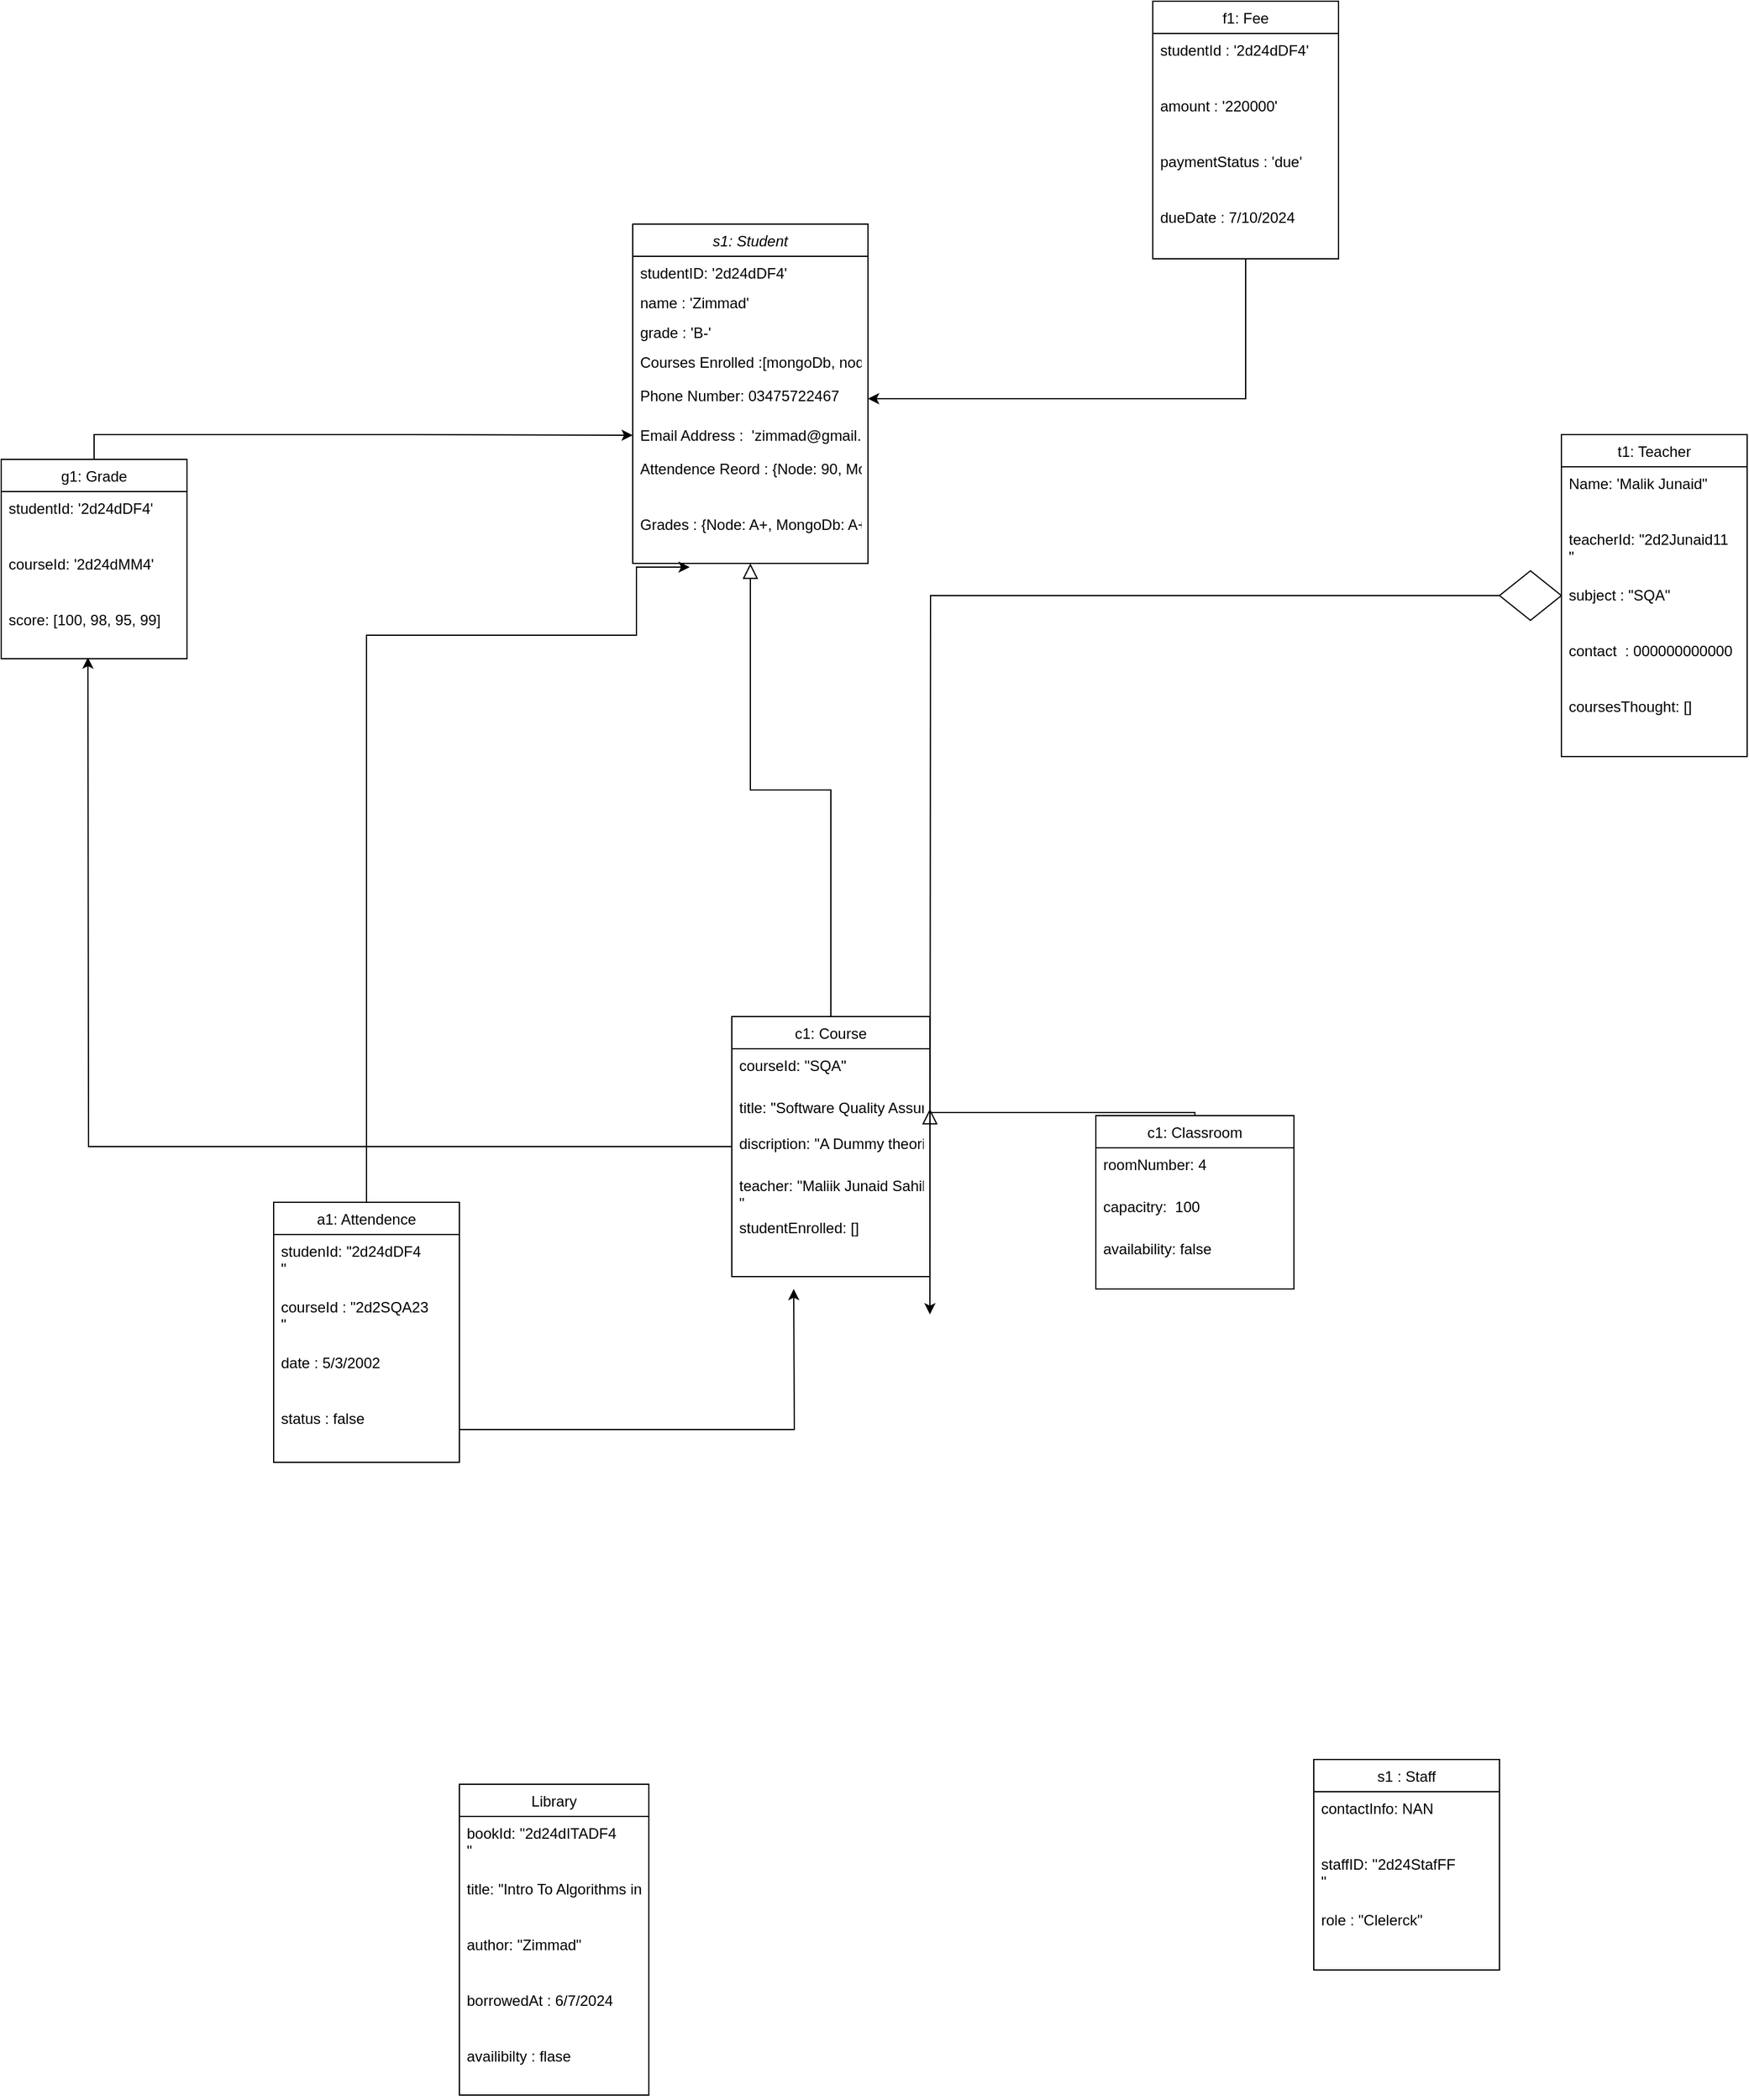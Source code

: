 <mxfile>
    <diagram id="C5RBs43oDa-KdzZeNtuy" name="Page-1">
        <mxGraphModel dx="1914" dy="1924" grid="1" gridSize="10" guides="1" tooltips="1" connect="1" arrows="1" fold="1" page="1" pageScale="1" pageWidth="827" pageHeight="1169" math="0" shadow="0">
            <root>
                <mxCell id="WIyWlLk6GJQsqaUBKTNV-0"/>
                <mxCell id="WIyWlLk6GJQsqaUBKTNV-1" parent="WIyWlLk6GJQsqaUBKTNV-0"/>
                <mxCell id="zkfFHV4jXpPFQw0GAbJ--0" value="s1: Student" style="swimlane;fontStyle=2;align=center;verticalAlign=top;childLayout=stackLayout;horizontal=1;startSize=26;horizontalStack=0;resizeParent=1;resizeLast=0;collapsible=1;marginBottom=0;rounded=0;shadow=0;strokeWidth=1;" parent="WIyWlLk6GJQsqaUBKTNV-1" vertex="1">
                    <mxGeometry x="40" y="60" width="190" height="274" as="geometry">
                        <mxRectangle x="230" y="140" width="160" height="26" as="alternateBounds"/>
                    </mxGeometry>
                </mxCell>
                <mxCell id="zkfFHV4jXpPFQw0GAbJ--1" value="studentID: '2d24dDF4'" style="text;align=left;verticalAlign=top;spacingLeft=4;spacingRight=4;overflow=hidden;rotatable=0;points=[[0,0.5],[1,0.5]];portConstraint=eastwest;" parent="zkfFHV4jXpPFQw0GAbJ--0" vertex="1">
                    <mxGeometry y="26" width="190" height="24" as="geometry"/>
                </mxCell>
                <mxCell id="I5NfdiN6lvFIo6ACq2IE-95" value="name : 'Zimmad'" style="text;align=left;verticalAlign=top;spacingLeft=4;spacingRight=4;overflow=hidden;rotatable=0;points=[[0,0.5],[1,0.5]];portConstraint=eastwest;" parent="zkfFHV4jXpPFQw0GAbJ--0" vertex="1">
                    <mxGeometry y="50" width="190" height="24" as="geometry"/>
                </mxCell>
                <mxCell id="I5NfdiN6lvFIo6ACq2IE-96" value="grade : 'B-'" style="text;align=left;verticalAlign=top;spacingLeft=4;spacingRight=4;overflow=hidden;rotatable=0;points=[[0,0.5],[1,0.5]];portConstraint=eastwest;" parent="zkfFHV4jXpPFQw0GAbJ--0" vertex="1">
                    <mxGeometry y="74" width="190" height="24" as="geometry"/>
                </mxCell>
                <mxCell id="I5NfdiN6lvFIo6ACq2IE-97" value="Courses Enrolled :[mongoDb, node.]  &#10;" style="text;align=left;verticalAlign=top;spacingLeft=4;spacingRight=4;overflow=hidden;rotatable=0;points=[[0,0.5],[1,0.5]];portConstraint=eastwest;rounded=0;shadow=0;html=0;" parent="zkfFHV4jXpPFQw0GAbJ--0" vertex="1">
                    <mxGeometry y="98" width="190" height="27" as="geometry"/>
                </mxCell>
                <mxCell id="zkfFHV4jXpPFQw0GAbJ--2" value="Phone Number: 03475722467" style="text;align=left;verticalAlign=top;spacingLeft=4;spacingRight=4;overflow=hidden;rotatable=0;points=[[0,0.5],[1,0.5]];portConstraint=eastwest;rounded=0;shadow=0;html=0;" parent="zkfFHV4jXpPFQw0GAbJ--0" vertex="1">
                    <mxGeometry y="125" width="190" height="32" as="geometry"/>
                </mxCell>
                <mxCell id="zkfFHV4jXpPFQw0GAbJ--3" value="Email Address :  'zimmad@gmail.com'&#10;" style="text;align=left;verticalAlign=top;spacingLeft=4;spacingRight=4;overflow=hidden;rotatable=0;points=[[0,0.5],[1,0.5]];portConstraint=eastwest;rounded=0;shadow=0;html=0;" parent="zkfFHV4jXpPFQw0GAbJ--0" vertex="1">
                    <mxGeometry y="157" width="190" height="27" as="geometry"/>
                </mxCell>
                <mxCell id="I5NfdiN6lvFIo6ACq2IE-3" value="Attendence Reord : {Node: 90, MongoDb:100}" style="text;align=left;verticalAlign=top;spacingLeft=4;spacingRight=4;overflow=hidden;rotatable=0;points=[[0,0.5],[1,0.5]];portConstraint=eastwest;rounded=0;shadow=0;html=0;" parent="zkfFHV4jXpPFQw0GAbJ--0" vertex="1">
                    <mxGeometry y="184" width="190" height="45" as="geometry"/>
                </mxCell>
                <mxCell id="I5NfdiN6lvFIo6ACq2IE-4" value="Grades : {Node: A+, MongoDb: A+}" style="text;align=left;verticalAlign=top;spacingLeft=4;spacingRight=4;overflow=hidden;rotatable=0;points=[[0,0.5],[1,0.5]];portConstraint=eastwest;rounded=0;shadow=0;html=0;" parent="zkfFHV4jXpPFQw0GAbJ--0" vertex="1">
                    <mxGeometry y="229" width="190" height="45" as="geometry"/>
                </mxCell>
                <mxCell id="I5NfdiN6lvFIo6ACq2IE-91" style="edgeStyle=orthogonalEdgeStyle;rounded=0;orthogonalLoop=1;jettySize=auto;html=1;" parent="WIyWlLk6GJQsqaUBKTNV-1" source="zkfFHV4jXpPFQw0GAbJ--6" edge="1">
                    <mxGeometry relative="1" as="geometry">
                        <mxPoint x="-400" y="410" as="targetPoint"/>
                    </mxGeometry>
                </mxCell>
                <mxCell id="zkfFHV4jXpPFQw0GAbJ--6" value="c1: Course" style="swimlane;fontStyle=0;align=center;verticalAlign=top;childLayout=stackLayout;horizontal=1;startSize=26;horizontalStack=0;resizeParent=1;resizeLast=0;collapsible=1;marginBottom=0;rounded=0;shadow=0;strokeWidth=1;" parent="WIyWlLk6GJQsqaUBKTNV-1" vertex="1">
                    <mxGeometry x="120" y="700" width="160" height="210" as="geometry">
                        <mxRectangle x="130" y="380" width="160" height="26" as="alternateBounds"/>
                    </mxGeometry>
                </mxCell>
                <mxCell id="zkfFHV4jXpPFQw0GAbJ--7" value="courseId: &quot;SQA&quot;" style="text;align=left;verticalAlign=top;spacingLeft=4;spacingRight=4;overflow=hidden;rotatable=0;points=[[0,0.5],[1,0.5]];portConstraint=eastwest;" parent="zkfFHV4jXpPFQw0GAbJ--6" vertex="1">
                    <mxGeometry y="26" width="160" height="34" as="geometry"/>
                </mxCell>
                <mxCell id="zkfFHV4jXpPFQw0GAbJ--8" value="title: &quot;Software Quality Assurance'" style="text;align=left;verticalAlign=top;spacingLeft=4;spacingRight=4;overflow=hidden;rotatable=0;points=[[0,0.5],[1,0.5]];portConstraint=eastwest;rounded=0;shadow=0;html=0;" parent="zkfFHV4jXpPFQw0GAbJ--6" vertex="1">
                    <mxGeometry y="60" width="160" height="29" as="geometry"/>
                </mxCell>
                <mxCell id="I5NfdiN6lvFIo6ACq2IE-102" value="discription: &quot;A Dummy theoritical course &quot;" style="text;align=left;verticalAlign=top;spacingLeft=4;spacingRight=4;overflow=hidden;rotatable=0;points=[[0,0.5],[1,0.5]];portConstraint=eastwest;" parent="zkfFHV4jXpPFQw0GAbJ--6" vertex="1">
                    <mxGeometry y="89" width="160" height="34" as="geometry"/>
                </mxCell>
                <mxCell id="I5NfdiN6lvFIo6ACq2IE-104" value="teacher: &quot;Maliik Junaid Sahib&quot;&#10;&quot;" style="text;align=left;verticalAlign=top;spacingLeft=4;spacingRight=4;overflow=hidden;rotatable=0;points=[[0,0.5],[1,0.5]];portConstraint=eastwest;" parent="zkfFHV4jXpPFQw0GAbJ--6" vertex="1">
                    <mxGeometry y="123" width="160" height="34" as="geometry"/>
                </mxCell>
                <mxCell id="I5NfdiN6lvFIo6ACq2IE-105" value="studentEnrolled: []" style="text;align=left;verticalAlign=top;spacingLeft=4;spacingRight=4;overflow=hidden;rotatable=0;points=[[0,0.5],[1,0.5]];portConstraint=eastwest;" parent="zkfFHV4jXpPFQw0GAbJ--6" vertex="1">
                    <mxGeometry y="157" width="160" height="34" as="geometry"/>
                </mxCell>
                <mxCell id="zkfFHV4jXpPFQw0GAbJ--12" value="" style="endArrow=block;endSize=10;endFill=0;shadow=0;strokeWidth=1;rounded=0;edgeStyle=elbowEdgeStyle;elbow=vertical;" parent="WIyWlLk6GJQsqaUBKTNV-1" source="zkfFHV4jXpPFQw0GAbJ--6" target="zkfFHV4jXpPFQw0GAbJ--0" edge="1">
                    <mxGeometry width="160" relative="1" as="geometry">
                        <mxPoint x="230" y="324" as="sourcePoint"/>
                        <mxPoint x="230" y="324" as="targetPoint"/>
                    </mxGeometry>
                </mxCell>
                <mxCell id="zkfFHV4jXpPFQw0GAbJ--13" value="c1: Classroom" style="swimlane;fontStyle=0;align=center;verticalAlign=top;childLayout=stackLayout;horizontal=1;startSize=26;horizontalStack=0;resizeParent=1;resizeLast=0;collapsible=1;marginBottom=0;rounded=0;shadow=0;strokeWidth=1;" parent="WIyWlLk6GJQsqaUBKTNV-1" vertex="1">
                    <mxGeometry x="414" y="780" width="160" height="140" as="geometry">
                        <mxRectangle x="340" y="380" width="170" height="26" as="alternateBounds"/>
                    </mxGeometry>
                </mxCell>
                <mxCell id="zkfFHV4jXpPFQw0GAbJ--14" value="roomNumber: 4" style="text;align=left;verticalAlign=top;spacingLeft=4;spacingRight=4;overflow=hidden;rotatable=0;points=[[0,0.5],[1,0.5]];portConstraint=eastwest;" parent="zkfFHV4jXpPFQw0GAbJ--13" vertex="1">
                    <mxGeometry y="26" width="160" height="34" as="geometry"/>
                </mxCell>
                <mxCell id="I5NfdiN6lvFIo6ACq2IE-108" value="capacitry:  100" style="text;align=left;verticalAlign=top;spacingLeft=4;spacingRight=4;overflow=hidden;rotatable=0;points=[[0,0.5],[1,0.5]];portConstraint=eastwest;" parent="zkfFHV4jXpPFQw0GAbJ--13" vertex="1">
                    <mxGeometry y="60" width="160" height="34" as="geometry"/>
                </mxCell>
                <mxCell id="I5NfdiN6lvFIo6ACq2IE-109" value="availability: false" style="text;align=left;verticalAlign=top;spacingLeft=4;spacingRight=4;overflow=hidden;rotatable=0;points=[[0,0.5],[1,0.5]];portConstraint=eastwest;" parent="zkfFHV4jXpPFQw0GAbJ--13" vertex="1">
                    <mxGeometry y="94" width="160" height="34" as="geometry"/>
                </mxCell>
                <mxCell id="zkfFHV4jXpPFQw0GAbJ--16" value="" style="endArrow=block;endSize=10;endFill=0;shadow=0;strokeWidth=1;rounded=0;edgeStyle=elbowEdgeStyle;elbow=vertical;entryX=1;entryY=0.5;entryDx=0;entryDy=0;" parent="WIyWlLk6GJQsqaUBKTNV-1" source="zkfFHV4jXpPFQw0GAbJ--13" target="zkfFHV4jXpPFQw0GAbJ--8" edge="1">
                    <mxGeometry width="160" relative="1" as="geometry">
                        <mxPoint x="240" y="494" as="sourcePoint"/>
                        <mxPoint x="340" y="392" as="targetPoint"/>
                    </mxGeometry>
                </mxCell>
                <mxCell id="I5NfdiN6lvFIo6ACq2IE-82" style="edgeStyle=orthogonalEdgeStyle;rounded=0;orthogonalLoop=1;jettySize=auto;html=1;startArrow=none;" parent="WIyWlLk6GJQsqaUBKTNV-1" source="2" edge="1">
                    <mxGeometry relative="1" as="geometry">
                        <mxPoint x="280" y="940.5" as="targetPoint"/>
                    </mxGeometry>
                </mxCell>
                <mxCell id="zkfFHV4jXpPFQw0GAbJ--17" value="t1: Teacher" style="swimlane;fontStyle=0;align=center;verticalAlign=top;childLayout=stackLayout;horizontal=1;startSize=26;horizontalStack=0;resizeParent=1;resizeLast=0;collapsible=1;marginBottom=0;rounded=0;shadow=0;strokeWidth=1;" parent="WIyWlLk6GJQsqaUBKTNV-1" vertex="1">
                    <mxGeometry x="790" y="230" width="150" height="260" as="geometry">
                        <mxRectangle x="550" y="140" width="160" height="26" as="alternateBounds"/>
                    </mxGeometry>
                </mxCell>
                <mxCell id="zkfFHV4jXpPFQw0GAbJ--18" value="Name: 'Malik Junaid&quot;" style="text;align=left;verticalAlign=top;spacingLeft=4;spacingRight=4;overflow=hidden;rotatable=0;points=[[0,0.5],[1,0.5]];portConstraint=eastwest;" parent="zkfFHV4jXpPFQw0GAbJ--17" vertex="1">
                    <mxGeometry y="26" width="150" height="45" as="geometry"/>
                </mxCell>
                <mxCell id="zkfFHV4jXpPFQw0GAbJ--19" value="teacherId: &quot;2d2Junaid11&#10;&quot;" style="text;align=left;verticalAlign=top;spacingLeft=4;spacingRight=4;overflow=hidden;rotatable=0;points=[[0,0.5],[1,0.5]];portConstraint=eastwest;rounded=0;shadow=0;html=0;" parent="zkfFHV4jXpPFQw0GAbJ--17" vertex="1">
                    <mxGeometry y="71" width="150" height="45" as="geometry"/>
                </mxCell>
                <mxCell id="zkfFHV4jXpPFQw0GAbJ--20" value="subject : &quot;SQA&quot;" style="text;align=left;verticalAlign=top;spacingLeft=4;spacingRight=4;overflow=hidden;rotatable=0;points=[[0,0.5],[1,0.5]];portConstraint=eastwest;rounded=0;shadow=0;html=0;" parent="zkfFHV4jXpPFQw0GAbJ--17" vertex="1">
                    <mxGeometry y="116" width="150" height="45" as="geometry"/>
                </mxCell>
                <mxCell id="zkfFHV4jXpPFQw0GAbJ--21" value="contact  : 000000000000" style="text;align=left;verticalAlign=top;spacingLeft=4;spacingRight=4;overflow=hidden;rotatable=0;points=[[0,0.5],[1,0.5]];portConstraint=eastwest;rounded=0;shadow=0;html=0;" parent="zkfFHV4jXpPFQw0GAbJ--17" vertex="1">
                    <mxGeometry y="161" width="150" height="45" as="geometry"/>
                </mxCell>
                <mxCell id="zkfFHV4jXpPFQw0GAbJ--22" value="coursesThought: []" style="text;align=left;verticalAlign=top;spacingLeft=4;spacingRight=4;overflow=hidden;rotatable=0;points=[[0,0.5],[1,0.5]];portConstraint=eastwest;rounded=0;shadow=0;html=0;" parent="zkfFHV4jXpPFQw0GAbJ--17" vertex="1">
                    <mxGeometry y="206" width="150" height="45" as="geometry"/>
                </mxCell>
                <mxCell id="I5NfdiN6lvFIo6ACq2IE-75" style="edgeStyle=orthogonalEdgeStyle;rounded=0;orthogonalLoop=1;jettySize=auto;html=1;" parent="WIyWlLk6GJQsqaUBKTNV-1" source="I5NfdiN6lvFIo6ACq2IE-20" target="zkfFHV4jXpPFQw0GAbJ--3" edge="1">
                    <mxGeometry relative="1" as="geometry"/>
                </mxCell>
                <mxCell id="I5NfdiN6lvFIo6ACq2IE-20" value="g1: Grade" style="swimlane;fontStyle=0;align=center;verticalAlign=top;childLayout=stackLayout;horizontal=1;startSize=26;horizontalStack=0;resizeParent=1;resizeLast=0;collapsible=1;marginBottom=0;rounded=0;shadow=0;strokeWidth=1;" parent="WIyWlLk6GJQsqaUBKTNV-1" vertex="1">
                    <mxGeometry x="-470" y="250" width="150" height="161" as="geometry">
                        <mxRectangle x="550" y="140" width="160" height="26" as="alternateBounds"/>
                    </mxGeometry>
                </mxCell>
                <mxCell id="I5NfdiN6lvFIo6ACq2IE-21" value="studentId: '2d24dDF4'" style="text;align=left;verticalAlign=top;spacingLeft=4;spacingRight=4;overflow=hidden;rotatable=0;points=[[0,0.5],[1,0.5]];portConstraint=eastwest;" parent="I5NfdiN6lvFIo6ACq2IE-20" vertex="1">
                    <mxGeometry y="26" width="150" height="45" as="geometry"/>
                </mxCell>
                <mxCell id="I5NfdiN6lvFIo6ACq2IE-22" value="courseId: '2d24dMM4'" style="text;align=left;verticalAlign=top;spacingLeft=4;spacingRight=4;overflow=hidden;rotatable=0;points=[[0,0.5],[1,0.5]];portConstraint=eastwest;rounded=0;shadow=0;html=0;" parent="I5NfdiN6lvFIo6ACq2IE-20" vertex="1">
                    <mxGeometry y="71" width="150" height="45" as="geometry"/>
                </mxCell>
                <mxCell id="I5NfdiN6lvFIo6ACq2IE-23" value="score: [100, 98, 95, 99]" style="text;align=left;verticalAlign=top;spacingLeft=4;spacingRight=4;overflow=hidden;rotatable=0;points=[[0,0.5],[1,0.5]];portConstraint=eastwest;rounded=0;shadow=0;html=0;" parent="I5NfdiN6lvFIo6ACq2IE-20" vertex="1">
                    <mxGeometry y="116" width="150" height="45" as="geometry"/>
                </mxCell>
                <mxCell id="I5NfdiN6lvFIo6ACq2IE-70" style="edgeStyle=orthogonalEdgeStyle;rounded=0;orthogonalLoop=1;jettySize=auto;html=1;entryX=0.242;entryY=1.067;entryDx=0;entryDy=0;entryPerimeter=0;" parent="WIyWlLk6GJQsqaUBKTNV-1" source="I5NfdiN6lvFIo6ACq2IE-29" target="I5NfdiN6lvFIo6ACq2IE-4" edge="1">
                    <mxGeometry relative="1" as="geometry">
                        <Array as="points">
                            <mxPoint x="-175" y="392"/>
                            <mxPoint x="43" y="392"/>
                            <mxPoint x="43" y="337"/>
                        </Array>
                        <mxPoint x="42.47" y="365.2" as="targetPoint"/>
                    </mxGeometry>
                </mxCell>
                <mxCell id="I5NfdiN6lvFIo6ACq2IE-29" value="a1: Attendence" style="swimlane;fontStyle=0;align=center;verticalAlign=top;childLayout=stackLayout;horizontal=1;startSize=26;horizontalStack=0;resizeParent=1;resizeLast=0;collapsible=1;marginBottom=0;rounded=0;shadow=0;strokeWidth=1;" parent="WIyWlLk6GJQsqaUBKTNV-1" vertex="1">
                    <mxGeometry x="-250" y="850" width="150" height="210" as="geometry">
                        <mxRectangle x="550" y="140" width="160" height="26" as="alternateBounds"/>
                    </mxGeometry>
                </mxCell>
                <mxCell id="I5NfdiN6lvFIo6ACq2IE-30" value="studenId: &quot;2d24dDF4&#10;&quot;" style="text;align=left;verticalAlign=top;spacingLeft=4;spacingRight=4;overflow=hidden;rotatable=0;points=[[0,0.5],[1,0.5]];portConstraint=eastwest;" parent="I5NfdiN6lvFIo6ACq2IE-29" vertex="1">
                    <mxGeometry y="26" width="150" height="45" as="geometry"/>
                </mxCell>
                <mxCell id="I5NfdiN6lvFIo6ACq2IE-31" value="courseId : &quot;2d2SQA23&#10;&quot;" style="text;align=left;verticalAlign=top;spacingLeft=4;spacingRight=4;overflow=hidden;rotatable=0;points=[[0,0.5],[1,0.5]];portConstraint=eastwest;rounded=0;shadow=0;html=0;" parent="I5NfdiN6lvFIo6ACq2IE-29" vertex="1">
                    <mxGeometry y="71" width="150" height="45" as="geometry"/>
                </mxCell>
                <mxCell id="I5NfdiN6lvFIo6ACq2IE-32" value="date : 5/3/2002" style="text;align=left;verticalAlign=top;spacingLeft=4;spacingRight=4;overflow=hidden;rotatable=0;points=[[0,0.5],[1,0.5]];portConstraint=eastwest;rounded=0;shadow=0;html=0;" parent="I5NfdiN6lvFIo6ACq2IE-29" vertex="1">
                    <mxGeometry y="116" width="150" height="45" as="geometry"/>
                </mxCell>
                <mxCell id="I5NfdiN6lvFIo6ACq2IE-33" value="status : false" style="text;align=left;verticalAlign=top;spacingLeft=4;spacingRight=4;overflow=hidden;rotatable=0;points=[[0,0.5],[1,0.5]];portConstraint=eastwest;rounded=0;shadow=0;html=0;" parent="I5NfdiN6lvFIo6ACq2IE-29" vertex="1">
                    <mxGeometry y="161" width="150" height="45" as="geometry"/>
                </mxCell>
                <mxCell id="I5NfdiN6lvFIo6ACq2IE-79" style="edgeStyle=orthogonalEdgeStyle;rounded=0;orthogonalLoop=1;jettySize=auto;html=1;entryX=1;entryY=0.5;entryDx=0;entryDy=0;" parent="WIyWlLk6GJQsqaUBKTNV-1" source="I5NfdiN6lvFIo6ACq2IE-38" target="zkfFHV4jXpPFQw0GAbJ--2" edge="1">
                    <mxGeometry relative="1" as="geometry"/>
                </mxCell>
                <mxCell id="I5NfdiN6lvFIo6ACq2IE-38" value="f1: Fee" style="swimlane;fontStyle=0;align=center;verticalAlign=top;childLayout=stackLayout;horizontal=1;startSize=26;horizontalStack=0;resizeParent=1;resizeLast=0;collapsible=1;marginBottom=0;rounded=0;shadow=0;strokeWidth=1;" parent="WIyWlLk6GJQsqaUBKTNV-1" vertex="1">
                    <mxGeometry x="460" y="-120" width="150" height="208" as="geometry">
                        <mxRectangle x="550" y="140" width="160" height="26" as="alternateBounds"/>
                    </mxGeometry>
                </mxCell>
                <mxCell id="I5NfdiN6lvFIo6ACq2IE-39" value="studentId : '2d24dDF4'" style="text;align=left;verticalAlign=top;spacingLeft=4;spacingRight=4;overflow=hidden;rotatable=0;points=[[0,0.5],[1,0.5]];portConstraint=eastwest;" parent="I5NfdiN6lvFIo6ACq2IE-38" vertex="1">
                    <mxGeometry y="26" width="150" height="45" as="geometry"/>
                </mxCell>
                <mxCell id="I5NfdiN6lvFIo6ACq2IE-40" value="amount : '220000'" style="text;align=left;verticalAlign=top;spacingLeft=4;spacingRight=4;overflow=hidden;rotatable=0;points=[[0,0.5],[1,0.5]];portConstraint=eastwest;rounded=0;shadow=0;html=0;" parent="I5NfdiN6lvFIo6ACq2IE-38" vertex="1">
                    <mxGeometry y="71" width="150" height="45" as="geometry"/>
                </mxCell>
                <mxCell id="I5NfdiN6lvFIo6ACq2IE-41" value="paymentStatus : 'due'" style="text;align=left;verticalAlign=top;spacingLeft=4;spacingRight=4;overflow=hidden;rotatable=0;points=[[0,0.5],[1,0.5]];portConstraint=eastwest;rounded=0;shadow=0;html=0;" parent="I5NfdiN6lvFIo6ACq2IE-38" vertex="1">
                    <mxGeometry y="116" width="150" height="45" as="geometry"/>
                </mxCell>
                <mxCell id="I5NfdiN6lvFIo6ACq2IE-42" value="dueDate : 7/10/2024" style="text;align=left;verticalAlign=top;spacingLeft=4;spacingRight=4;overflow=hidden;rotatable=0;points=[[0,0.5],[1,0.5]];portConstraint=eastwest;rounded=0;shadow=0;html=0;" parent="I5NfdiN6lvFIo6ACq2IE-38" vertex="1">
                    <mxGeometry y="161" width="150" height="45" as="geometry"/>
                </mxCell>
                <mxCell id="I5NfdiN6lvFIo6ACq2IE-47" value="s1 : Staff" style="swimlane;fontStyle=0;align=center;verticalAlign=top;childLayout=stackLayout;horizontal=1;startSize=26;horizontalStack=0;resizeParent=1;resizeLast=0;collapsible=1;marginBottom=0;rounded=0;shadow=0;strokeWidth=1;" parent="WIyWlLk6GJQsqaUBKTNV-1" vertex="1">
                    <mxGeometry x="590" y="1300" width="150" height="170" as="geometry">
                        <mxRectangle x="550" y="140" width="160" height="26" as="alternateBounds"/>
                    </mxGeometry>
                </mxCell>
                <mxCell id="I5NfdiN6lvFIo6ACq2IE-48" value="contactInfo: NAN" style="text;align=left;verticalAlign=top;spacingLeft=4;spacingRight=4;overflow=hidden;rotatable=0;points=[[0,0.5],[1,0.5]];portConstraint=eastwest;" parent="I5NfdiN6lvFIo6ACq2IE-47" vertex="1">
                    <mxGeometry y="26" width="150" height="45" as="geometry"/>
                </mxCell>
                <mxCell id="I5NfdiN6lvFIo6ACq2IE-49" value="staffID: ''2d24StafFF&#10;&quot;" style="text;align=left;verticalAlign=top;spacingLeft=4;spacingRight=4;overflow=hidden;rotatable=0;points=[[0,0.5],[1,0.5]];portConstraint=eastwest;rounded=0;shadow=0;html=0;" parent="I5NfdiN6lvFIo6ACq2IE-47" vertex="1">
                    <mxGeometry y="71" width="150" height="45" as="geometry"/>
                </mxCell>
                <mxCell id="I5NfdiN6lvFIo6ACq2IE-50" value="role : &quot;Clelerck&quot;" style="text;align=left;verticalAlign=top;spacingLeft=4;spacingRight=4;overflow=hidden;rotatable=0;points=[[0,0.5],[1,0.5]];portConstraint=eastwest;rounded=0;shadow=0;html=0;" parent="I5NfdiN6lvFIo6ACq2IE-47" vertex="1">
                    <mxGeometry y="116" width="150" height="45" as="geometry"/>
                </mxCell>
                <mxCell id="I5NfdiN6lvFIo6ACq2IE-56" value="Library" style="swimlane;fontStyle=0;align=center;verticalAlign=top;childLayout=stackLayout;horizontal=1;startSize=26;horizontalStack=0;resizeParent=1;resizeLast=0;collapsible=1;marginBottom=0;rounded=0;shadow=0;strokeWidth=1;" parent="WIyWlLk6GJQsqaUBKTNV-1" vertex="1">
                    <mxGeometry x="-100" y="1320" width="153" height="251" as="geometry">
                        <mxRectangle x="550" y="140" width="160" height="26" as="alternateBounds"/>
                    </mxGeometry>
                </mxCell>
                <mxCell id="I5NfdiN6lvFIo6ACq2IE-57" value="bookId: &quot;2d24dITADF4&#10;&quot;" style="text;align=left;verticalAlign=top;spacingLeft=4;spacingRight=4;overflow=hidden;rotatable=0;points=[[0,0.5],[1,0.5]];portConstraint=eastwest;" parent="I5NfdiN6lvFIo6ACq2IE-56" vertex="1">
                    <mxGeometry y="26" width="153" height="45" as="geometry"/>
                </mxCell>
                <mxCell id="I5NfdiN6lvFIo6ACq2IE-58" value="title: &quot;Intro To Algorithms in Dart&quot;" style="text;align=left;verticalAlign=top;spacingLeft=4;spacingRight=4;overflow=hidden;rotatable=0;points=[[0,0.5],[1,0.5]];portConstraint=eastwest;rounded=0;shadow=0;html=0;" parent="I5NfdiN6lvFIo6ACq2IE-56" vertex="1">
                    <mxGeometry y="71" width="153" height="45" as="geometry"/>
                </mxCell>
                <mxCell id="I5NfdiN6lvFIo6ACq2IE-59" value="author: &quot;Zimmad&quot;" style="text;align=left;verticalAlign=top;spacingLeft=4;spacingRight=4;overflow=hidden;rotatable=0;points=[[0,0.5],[1,0.5]];portConstraint=eastwest;rounded=0;shadow=0;html=0;" parent="I5NfdiN6lvFIo6ACq2IE-56" vertex="1">
                    <mxGeometry y="116" width="153" height="45" as="geometry"/>
                </mxCell>
                <mxCell id="I5NfdiN6lvFIo6ACq2IE-60" value="borrowedAt : 6/7/2024" style="text;align=left;verticalAlign=top;spacingLeft=4;spacingRight=4;overflow=hidden;rotatable=0;points=[[0,0.5],[1,0.5]];portConstraint=eastwest;rounded=0;shadow=0;html=0;" parent="I5NfdiN6lvFIo6ACq2IE-56" vertex="1">
                    <mxGeometry y="161" width="153" height="45" as="geometry"/>
                </mxCell>
                <mxCell id="I5NfdiN6lvFIo6ACq2IE-61" value="availibilty : flase" style="text;align=left;verticalAlign=top;spacingLeft=4;spacingRight=4;overflow=hidden;rotatable=0;points=[[0,0.5],[1,0.5]];portConstraint=eastwest;rounded=0;shadow=0;html=0;" parent="I5NfdiN6lvFIo6ACq2IE-56" vertex="1">
                    <mxGeometry y="206" width="153" height="45" as="geometry"/>
                </mxCell>
                <mxCell id="I5NfdiN6lvFIo6ACq2IE-106" style="edgeStyle=orthogonalEdgeStyle;rounded=0;orthogonalLoop=1;jettySize=auto;html=1;" parent="WIyWlLk6GJQsqaUBKTNV-1" source="I5NfdiN6lvFIo6ACq2IE-33" edge="1">
                    <mxGeometry relative="1" as="geometry">
                        <mxPoint x="170" y="920" as="targetPoint"/>
                    </mxGeometry>
                </mxCell>
                <mxCell id="2" value="" style="rhombus;whiteSpace=wrap;html=1;" parent="WIyWlLk6GJQsqaUBKTNV-1" vertex="1">
                    <mxGeometry x="740" y="340" width="50" height="40" as="geometry"/>
                </mxCell>
            </root>
        </mxGraphModel>
    </diagram>
</mxfile>